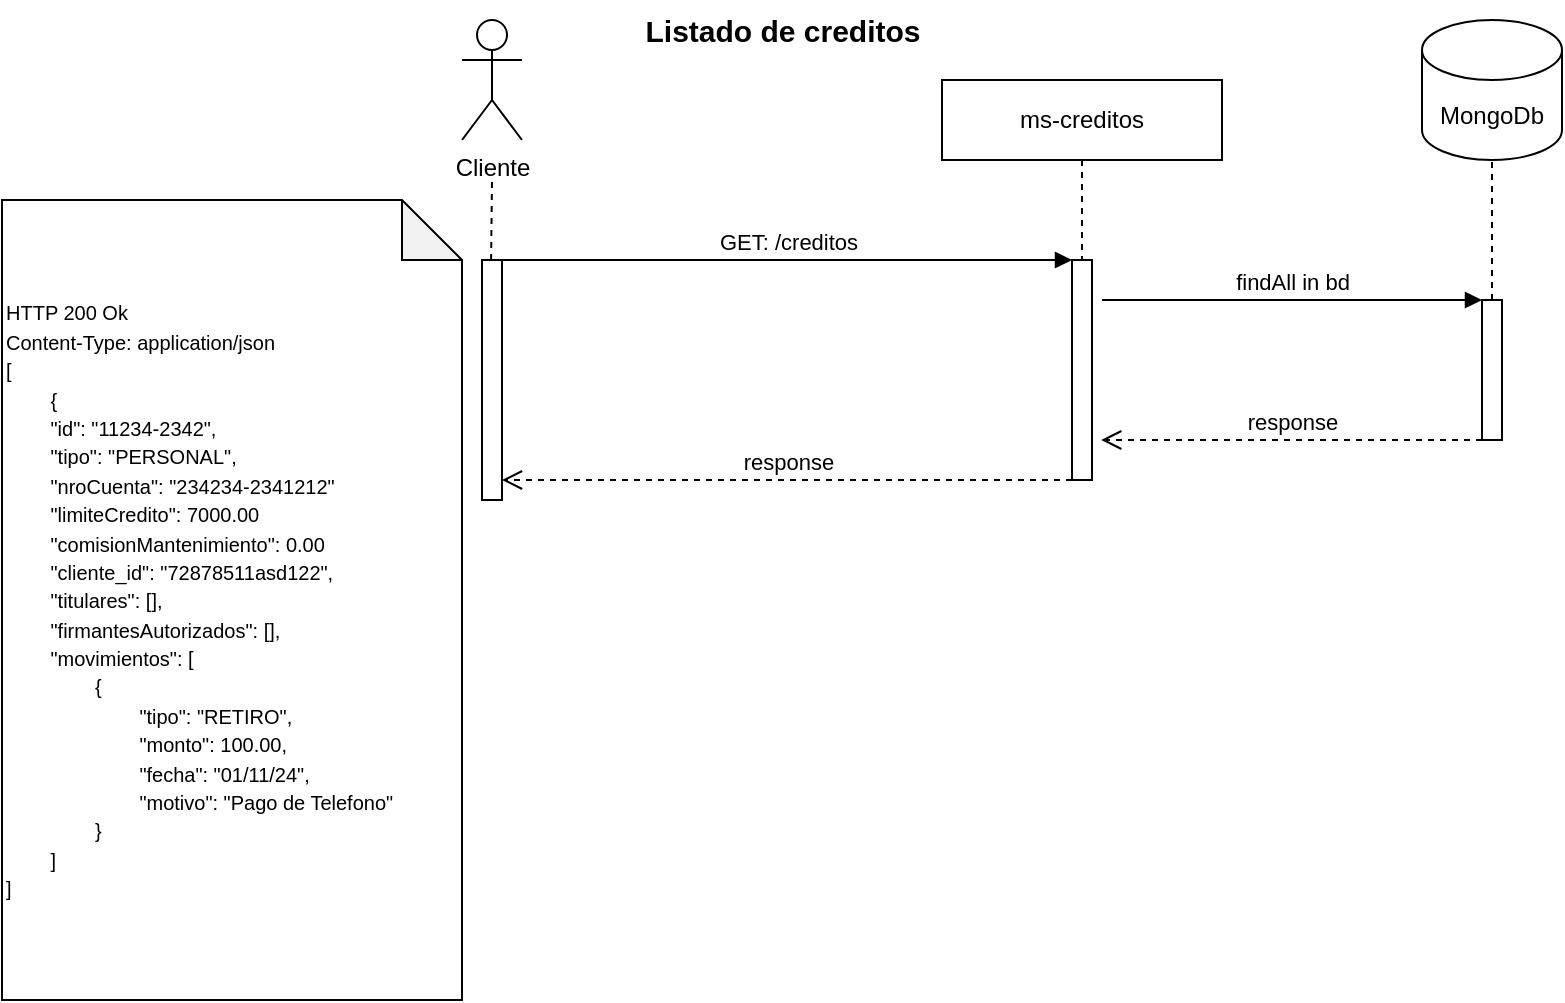 <mxfile version="25.0.3">
  <diagram name="Page-1" id="2YBvvXClWsGukQMizWep">
    <mxGraphModel dx="1380" dy="739" grid="1" gridSize="10" guides="1" tooltips="1" connect="1" arrows="1" fold="1" page="1" pageScale="1" pageWidth="850" pageHeight="1100" math="0" shadow="0">
      <root>
        <mxCell id="0" />
        <mxCell id="1" parent="0" />
        <mxCell id="7RtkSwHMrfWncewhYmLG-1" value="ms-creditos" style="shape=umlLifeline;perimeter=lifelinePerimeter;whiteSpace=wrap;html=1;container=0;dropTarget=0;collapsible=0;recursiveResize=0;outlineConnect=0;portConstraint=eastwest;newEdgeStyle={&quot;edgeStyle&quot;:&quot;elbowEdgeStyle&quot;,&quot;elbow&quot;:&quot;vertical&quot;,&quot;curved&quot;:0,&quot;rounded&quot;:0};labelBackgroundColor=none;" vertex="1" parent="1">
          <mxGeometry x="520" y="50" width="140" height="200" as="geometry" />
        </mxCell>
        <mxCell id="7RtkSwHMrfWncewhYmLG-2" value="" style="html=1;points=[];perimeter=orthogonalPerimeter;outlineConnect=0;targetShapes=umlLifeline;portConstraint=eastwest;newEdgeStyle={&quot;edgeStyle&quot;:&quot;elbowEdgeStyle&quot;,&quot;elbow&quot;:&quot;vertical&quot;,&quot;curved&quot;:0,&quot;rounded&quot;:0};labelBackgroundColor=none;" vertex="1" parent="7RtkSwHMrfWncewhYmLG-1">
          <mxGeometry x="65" y="90" width="10" height="110" as="geometry" />
        </mxCell>
        <mxCell id="7RtkSwHMrfWncewhYmLG-3" value="GET: /creditos" style="html=1;verticalAlign=bottom;endArrow=block;edgeStyle=elbowEdgeStyle;elbow=vertical;curved=0;rounded=0;labelBackgroundColor=none;fontColor=default;" edge="1" parent="1" source="7RtkSwHMrfWncewhYmLG-5" target="7RtkSwHMrfWncewhYmLG-2">
          <mxGeometry x="0.001" relative="1" as="geometry">
            <mxPoint x="310" y="140" as="sourcePoint" />
            <Array as="points">
              <mxPoint x="395" y="140" />
            </Array>
            <mxPoint x="580" y="140" as="targetPoint" />
            <mxPoint as="offset" />
          </mxGeometry>
        </mxCell>
        <mxCell id="7RtkSwHMrfWncewhYmLG-4" value="Cliente" style="shape=umlActor;verticalLabelPosition=bottom;verticalAlign=top;html=1;outlineConnect=0;labelBackgroundColor=none;" vertex="1" parent="1">
          <mxGeometry x="280" y="20" width="30" height="60" as="geometry" />
        </mxCell>
        <mxCell id="7RtkSwHMrfWncewhYmLG-5" value="" style="html=1;points=[];perimeter=orthogonalPerimeter;outlineConnect=0;targetShapes=umlLifeline;portConstraint=eastwest;newEdgeStyle={&quot;edgeStyle&quot;:&quot;elbowEdgeStyle&quot;,&quot;elbow&quot;:&quot;vertical&quot;,&quot;curved&quot;:0,&quot;rounded&quot;:0};labelBackgroundColor=none;" vertex="1" parent="1">
          <mxGeometry x="290" y="140" width="10" height="120" as="geometry" />
        </mxCell>
        <mxCell id="7RtkSwHMrfWncewhYmLG-6" value="" style="endArrow=none;dashed=1;html=1;rounded=0;labelBackgroundColor=none;fontColor=default;" edge="1" parent="1">
          <mxGeometry width="50" height="50" relative="1" as="geometry">
            <mxPoint x="294.55" y="140" as="sourcePoint" />
            <mxPoint x="295" y="100" as="targetPoint" />
          </mxGeometry>
        </mxCell>
        <mxCell id="7RtkSwHMrfWncewhYmLG-7" value="MongoDb" style="shape=cylinder3;whiteSpace=wrap;html=1;boundedLbl=1;backgroundOutline=1;size=15;" vertex="1" parent="1">
          <mxGeometry x="760" y="20" width="70" height="70" as="geometry" />
        </mxCell>
        <mxCell id="7RtkSwHMrfWncewhYmLG-8" value="" style="endArrow=none;dashed=1;html=1;rounded=0;entryX=0.5;entryY=1;entryDx=0;entryDy=0;entryPerimeter=0;" edge="1" parent="1" source="7RtkSwHMrfWncewhYmLG-10" target="7RtkSwHMrfWncewhYmLG-7">
          <mxGeometry width="50" height="50" relative="1" as="geometry">
            <mxPoint x="790" y="440" as="sourcePoint" />
            <mxPoint x="810" y="130" as="targetPoint" />
          </mxGeometry>
        </mxCell>
        <mxCell id="7RtkSwHMrfWncewhYmLG-9" value="findAll in bd" style="html=1;verticalAlign=bottom;endArrow=block;curved=0;rounded=0;" edge="1" parent="1">
          <mxGeometry width="80" relative="1" as="geometry">
            <mxPoint x="600" y="160" as="sourcePoint" />
            <mxPoint x="790" y="160" as="targetPoint" />
          </mxGeometry>
        </mxCell>
        <mxCell id="7RtkSwHMrfWncewhYmLG-10" value="" style="html=1;points=[];perimeter=orthogonalPerimeter;outlineConnect=0;targetShapes=umlLifeline;portConstraint=eastwest;newEdgeStyle={&quot;edgeStyle&quot;:&quot;elbowEdgeStyle&quot;,&quot;elbow&quot;:&quot;vertical&quot;,&quot;curved&quot;:0,&quot;rounded&quot;:0};labelBackgroundColor=none;" vertex="1" parent="1">
          <mxGeometry x="790" y="160" width="10" height="70" as="geometry" />
        </mxCell>
        <mxCell id="7RtkSwHMrfWncewhYmLG-11" value="response" style="html=1;verticalAlign=bottom;endArrow=open;dashed=1;endSize=8;curved=0;rounded=0;" edge="1" parent="1">
          <mxGeometry relative="1" as="geometry">
            <mxPoint x="790" y="230" as="sourcePoint" />
            <mxPoint x="599.591" y="230" as="targetPoint" />
          </mxGeometry>
        </mxCell>
        <mxCell id="7RtkSwHMrfWncewhYmLG-12" value="response" style="html=1;verticalAlign=bottom;endArrow=open;dashed=1;endSize=8;curved=0;rounded=0;" edge="1" parent="1">
          <mxGeometry relative="1" as="geometry">
            <mxPoint x="585" y="250" as="sourcePoint" />
            <mxPoint x="300" y="250" as="targetPoint" />
          </mxGeometry>
        </mxCell>
        <mxCell id="7RtkSwHMrfWncewhYmLG-13" value="&lt;font style=&quot;font-size: 10px;&quot;&gt;HTTP 200 Ok&lt;/font&gt;&lt;div&gt;&lt;font style=&quot;font-size: 10px;&quot;&gt;Content-Type: application/json&lt;/font&gt;&lt;/div&gt;&lt;div&gt;&lt;div&gt;&lt;font style=&quot;font-size: 10px;&quot;&gt;[&lt;/font&gt;&lt;/div&gt;&lt;div&gt;&lt;font style=&quot;font-size: 10px;&quot;&gt;&lt;span style=&quot;white-space: pre;&quot;&gt;&#x9;&lt;/span&gt;{&lt;/font&gt;&lt;/div&gt;&lt;div&gt;&lt;font style=&quot;font-size: 10px;&quot;&gt;&lt;span style=&quot;white-space: pre;&quot;&gt;&#x9;&lt;/span&gt;&quot;id&lt;/font&gt;&lt;span style=&quot;font-size: 10px; background-color: initial;&quot;&gt;&quot;: &quot;11234-2342&quot;,&lt;/span&gt;&lt;/div&gt;&lt;div&gt;&lt;span style=&quot;font-size: 10px; background-color: initial;&quot;&gt;&lt;span style=&quot;white-space: pre;&quot;&gt;&#x9;&lt;/span&gt;&quot;tipo&quot;: &quot;PERSONAL&quot;,&lt;br&gt;&lt;/span&gt;&lt;/div&gt;&lt;div&gt;&lt;span style=&quot;font-size: 10px; background-color: initial;&quot;&gt;&lt;span style=&quot;white-space: pre;&quot;&gt;&#x9;&lt;/span&gt;&quot;nroCuenta&quot;: &quot;234234-2341212&quot;&lt;br&gt;&lt;/span&gt;&lt;/div&gt;&lt;div&gt;&lt;span style=&quot;background-color: initial; font-size: 10px; white-space: pre;&quot;&gt;&#x9;&lt;/span&gt;&lt;span style=&quot;background-color: initial; font-size: 10px;&quot;&gt;&quot;limiteCredito&quot;: 7000.00&lt;/span&gt;&lt;/div&gt;&lt;div&gt;&lt;span style=&quot;background-color: initial; font-size: 10px; white-space: pre;&quot;&gt;&#x9;&lt;/span&gt;&lt;span style=&quot;background-color: initial; font-size: 10px;&quot;&gt;&quot;comisionMantenimiento&quot;: 0.00&lt;/span&gt;&lt;/div&gt;&lt;div&gt;&lt;span style=&quot;font-size: 10px; background-color: initial;&quot;&gt;&lt;span style=&quot;white-space: pre;&quot;&gt;&#x9;&lt;/span&gt;&quot;cliente_id&quot;: &quot;72878511asd122&quot;,&lt;br&gt;&lt;/span&gt;&lt;/div&gt;&lt;div&gt;&lt;span style=&quot;font-size: 10px; background-color: initial;&quot;&gt;&lt;span style=&quot;white-space: pre;&quot;&gt;&#x9;&lt;/span&gt;&quot;titulares&quot;: [&lt;/span&gt;&lt;span style=&quot;background-color: initial; font-size: 10px;&quot;&gt;],&lt;/span&gt;&lt;/div&gt;&lt;div&gt;&lt;span style=&quot;font-size: 10px; background-color: initial;&quot;&gt;&lt;span style=&quot;white-space: pre;&quot;&gt;&#x9;&lt;/span&gt;&quot;firmantesAutorizados&quot;: [&lt;/span&gt;&lt;span style=&quot;background-color: initial; font-size: 10px;&quot;&gt;],&lt;/span&gt;&lt;/div&gt;&lt;div&gt;&lt;span style=&quot;font-size: 10px; background-color: initial;&quot;&gt;&lt;span style=&quot;white-space: pre;&quot;&gt;&#x9;&lt;/span&gt;&quot;movimientos&quot;: [&lt;/span&gt;&lt;/div&gt;&lt;div&gt;&lt;span style=&quot;font-size: 10px; background-color: initial;&quot;&gt;&lt;span style=&quot;white-space: pre;&quot;&gt;&#x9;&lt;/span&gt;&lt;span style=&quot;white-space: pre;&quot;&gt;&#x9;&lt;/span&gt;{&lt;/span&gt;&lt;/div&gt;&lt;div&gt;&lt;span style=&quot;font-size: 10px; background-color: initial;&quot;&gt;&lt;span style=&quot;white-space: pre;&quot;&gt;&#x9;&lt;/span&gt;&lt;span style=&quot;white-space: pre;&quot;&gt;&#x9;&lt;/span&gt;&lt;span style=&quot;white-space: pre;&quot;&gt;&#x9;&lt;/span&gt;&quot;tipo&quot;: &quot;RETIRO&quot;,&lt;br&gt;&lt;/span&gt;&lt;/div&gt;&lt;div&gt;&lt;span style=&quot;font-size: 10px; background-color: initial;&quot;&gt;&lt;span style=&quot;white-space: pre;&quot;&gt;&#x9;&lt;/span&gt;&lt;span style=&quot;white-space: pre;&quot;&gt;&#x9;&lt;/span&gt;&lt;span style=&quot;white-space: pre;&quot;&gt;&#x9;&lt;/span&gt;&quot;monto&quot;: 100.00,&lt;br&gt;&lt;/span&gt;&lt;/div&gt;&lt;div&gt;&lt;span style=&quot;font-size: 10px; background-color: initial;&quot;&gt;&lt;span style=&quot;white-space: pre;&quot;&gt;&#x9;&lt;/span&gt;&lt;span style=&quot;white-space: pre;&quot;&gt;&#x9;&lt;/span&gt;&lt;span style=&quot;white-space: pre;&quot;&gt;&#x9;&lt;/span&gt;&quot;fecha&quot;: &quot;01/11/24&quot;,&lt;br&gt;&lt;/span&gt;&lt;/div&gt;&lt;div&gt;&lt;span style=&quot;font-size: 10px; background-color: initial;&quot;&gt;&lt;span style=&quot;white-space: pre;&quot;&gt;&#x9;&lt;/span&gt;&lt;span style=&quot;white-space: pre;&quot;&gt;&#x9;&lt;/span&gt;&lt;span style=&quot;white-space: pre;&quot;&gt;&#x9;&lt;/span&gt;&quot;motivo&quot;: &quot;Pago de Telefono&quot;&lt;br&gt;&lt;/span&gt;&lt;/div&gt;&lt;div&gt;&lt;span style=&quot;font-size: 10px; background-color: initial;&quot;&gt;&lt;span style=&quot;white-space: pre;&quot;&gt;&#x9;&lt;/span&gt;&lt;span style=&quot;white-space: pre;&quot;&gt;&#x9;&lt;/span&gt;}&lt;br&gt;&lt;/span&gt;&lt;/div&gt;&lt;div&gt;&lt;span style=&quot;font-size: 10px; background-color: initial;&quot;&gt;&lt;span style=&quot;white-space: pre;&quot;&gt;&#x9;&lt;/span&gt;]&lt;/span&gt;&lt;/div&gt;&lt;div&gt;&lt;font style=&quot;font-size: 10px;&quot;&gt;]&lt;/font&gt;&lt;/div&gt;&lt;/div&gt;" style="shape=note;whiteSpace=wrap;html=1;backgroundOutline=1;darkOpacity=0.05;align=left;" vertex="1" parent="1">
          <mxGeometry x="50" y="110" width="230" height="400" as="geometry" />
        </mxCell>
        <mxCell id="7RtkSwHMrfWncewhYmLG-14" value="&lt;b&gt;&lt;font style=&quot;font-size: 15px;&quot;&gt;Listado de creditos&lt;/font&gt;&lt;/b&gt;" style="text;html=1;align=center;verticalAlign=middle;resizable=0;points=[];autosize=1;strokeColor=none;fillColor=none;" vertex="1" parent="1">
          <mxGeometry x="360" y="10" width="160" height="30" as="geometry" />
        </mxCell>
      </root>
    </mxGraphModel>
  </diagram>
</mxfile>
